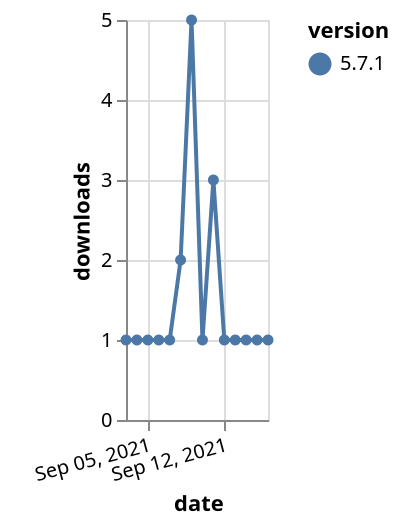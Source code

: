 {"$schema": "https://vega.github.io/schema/vega-lite/v5.json", "description": "A simple bar chart with embedded data.", "data": {"values": [{"date": "2021-09-03", "total": 667, "delta": 1, "version": "5.7.1"}, {"date": "2021-09-04", "total": 668, "delta": 1, "version": "5.7.1"}, {"date": "2021-09-05", "total": 669, "delta": 1, "version": "5.7.1"}, {"date": "2021-09-06", "total": 670, "delta": 1, "version": "5.7.1"}, {"date": "2021-09-07", "total": 671, "delta": 1, "version": "5.7.1"}, {"date": "2021-09-08", "total": 673, "delta": 2, "version": "5.7.1"}, {"date": "2021-09-09", "total": 678, "delta": 5, "version": "5.7.1"}, {"date": "2021-09-10", "total": 679, "delta": 1, "version": "5.7.1"}, {"date": "2021-09-11", "total": 682, "delta": 3, "version": "5.7.1"}, {"date": "2021-09-12", "total": 683, "delta": 1, "version": "5.7.1"}, {"date": "2021-09-13", "total": 684, "delta": 1, "version": "5.7.1"}, {"date": "2021-09-14", "total": 685, "delta": 1, "version": "5.7.1"}, {"date": "2021-09-15", "total": 686, "delta": 1, "version": "5.7.1"}, {"date": "2021-09-16", "total": 687, "delta": 1, "version": "5.7.1"}]}, "width": "container", "mark": {"type": "line", "point": {"filled": true}}, "encoding": {"x": {"field": "date", "type": "temporal", "timeUnit": "yearmonthdate", "title": "date", "axis": {"labelAngle": -15}}, "y": {"field": "delta", "type": "quantitative", "title": "downloads"}, "color": {"field": "version", "type": "nominal"}, "tooltip": {"field": "delta"}}}